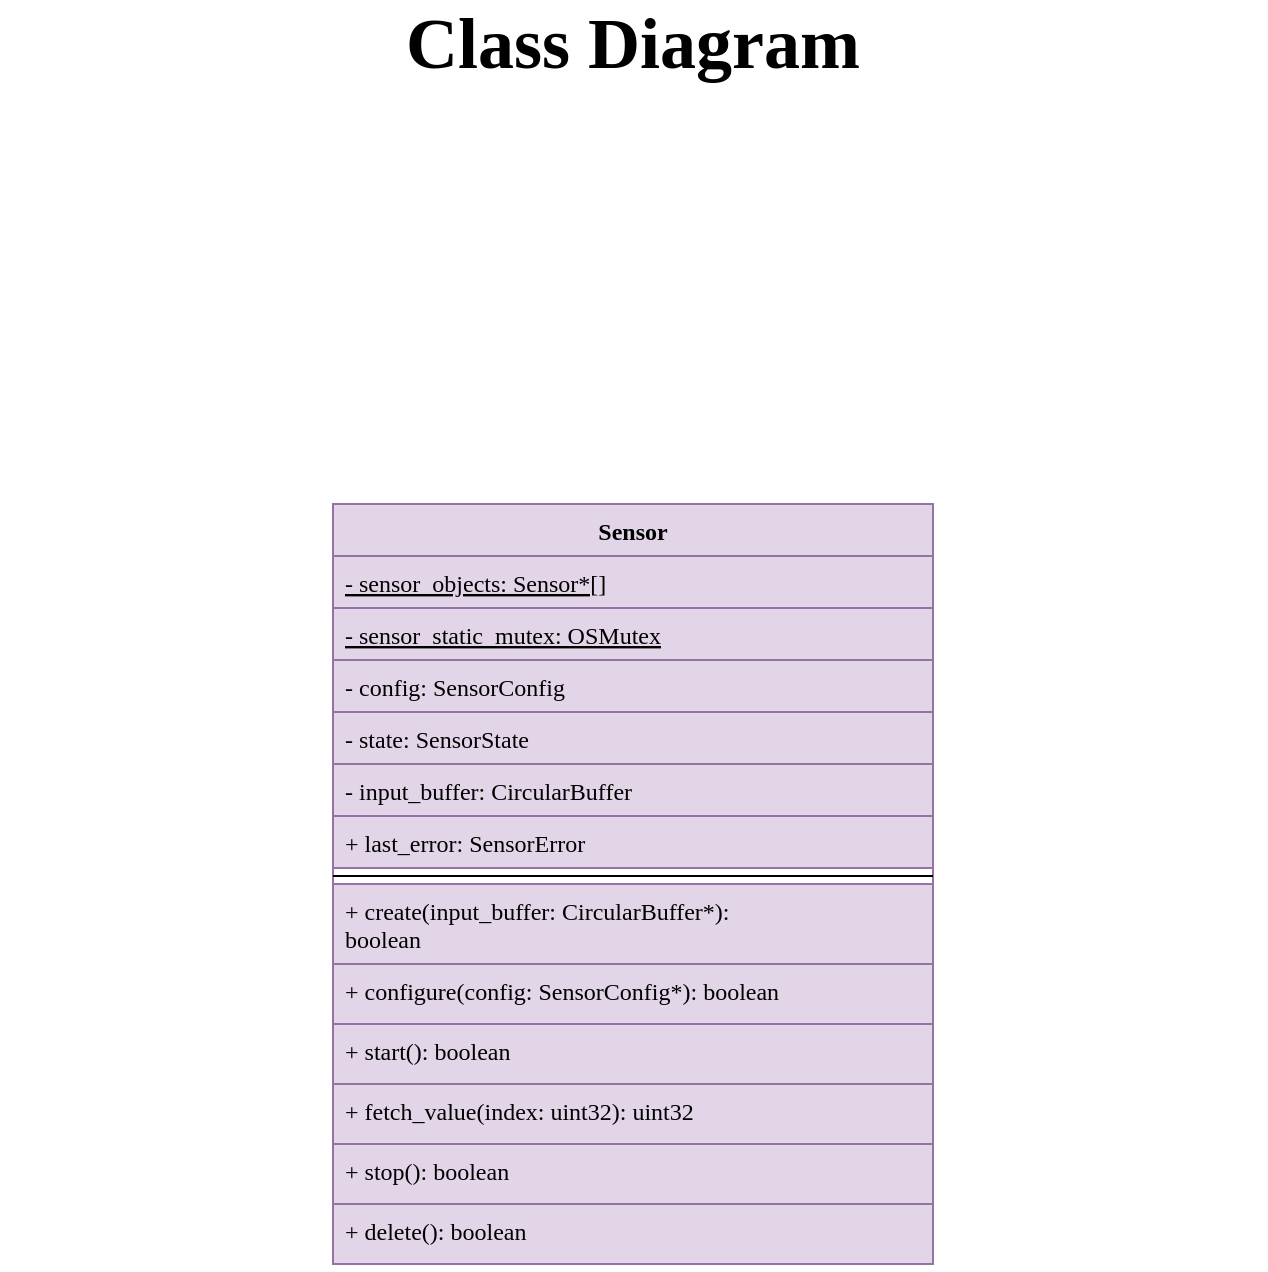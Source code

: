 <mxfile version="13.0.7" type="device"><diagram id="33SzdTp0CWMUpX57nA3J" name="Page-1"><mxGraphModel dx="1447" dy="1059" grid="1" gridSize="10" guides="1" tooltips="1" connect="1" arrows="1" fold="1" page="1" pageScale="1" pageWidth="827" pageHeight="1169" math="0" shadow="0"><root><mxCell id="0"/><mxCell id="1" parent="0"/><mxCell id="Dhdxwxn2ZVJL4eZts-RI-1" value="Class Diagram" style="text;html=1;strokeColor=none;fillColor=none;align=center;verticalAlign=middle;whiteSpace=wrap;rounded=0;fontFamily=Consolas;fontSize=36;fontStyle=1" parent="1" vertex="1"><mxGeometry x="510" y="30" width="633" height="20" as="geometry"/></mxCell><mxCell id="rwa4oANmuA_mRxkK6eBm-1" value="Sensor" style="swimlane;fontStyle=1;align=center;verticalAlign=top;childLayout=stackLayout;horizontal=1;startSize=26;horizontalStack=0;resizeParent=1;resizeParentMax=0;resizeLast=0;collapsible=1;marginBottom=0;fillColor=#e1d5e7;strokeColor=#9673a6;fontFamily=Consolas;" vertex="1" parent="1"><mxGeometry x="676.5" y="270" width="300" height="380" as="geometry"/></mxCell><mxCell id="rwa4oANmuA_mRxkK6eBm-2" value="- sensor_objects: Sensor*[]" style="text;strokeColor=#9673a6;fillColor=#e1d5e7;align=left;verticalAlign=top;spacingLeft=4;spacingRight=4;overflow=hidden;rotatable=0;points=[[0,0.5],[1,0.5]];portConstraint=eastwest;fontFamily=Consolas;fontStyle=4" vertex="1" parent="rwa4oANmuA_mRxkK6eBm-1"><mxGeometry y="26" width="300" height="26" as="geometry"/></mxCell><mxCell id="rwa4oANmuA_mRxkK6eBm-7" value="- sensor_static_mutex: OSMutex" style="text;strokeColor=#9673a6;fillColor=#e1d5e7;align=left;verticalAlign=top;spacingLeft=4;spacingRight=4;overflow=hidden;rotatable=0;points=[[0,0.5],[1,0.5]];portConstraint=eastwest;fontFamily=Consolas;fontStyle=4" vertex="1" parent="rwa4oANmuA_mRxkK6eBm-1"><mxGeometry y="52" width="300" height="26" as="geometry"/></mxCell><mxCell id="rwa4oANmuA_mRxkK6eBm-8" value="- config: SensorConfig" style="text;strokeColor=#9673a6;fillColor=#e1d5e7;align=left;verticalAlign=top;spacingLeft=4;spacingRight=4;overflow=hidden;rotatable=0;points=[[0,0.5],[1,0.5]];portConstraint=eastwest;fontFamily=Consolas;fontStyle=0" vertex="1" parent="rwa4oANmuA_mRxkK6eBm-1"><mxGeometry y="78" width="300" height="26" as="geometry"/></mxCell><mxCell id="rwa4oANmuA_mRxkK6eBm-5" value="- state: SensorState" style="text;strokeColor=#9673a6;fillColor=#e1d5e7;align=left;verticalAlign=top;spacingLeft=4;spacingRight=4;overflow=hidden;rotatable=0;points=[[0,0.5],[1,0.5]];portConstraint=eastwest;fontFamily=Consolas;fontStyle=0" vertex="1" parent="rwa4oANmuA_mRxkK6eBm-1"><mxGeometry y="104" width="300" height="26" as="geometry"/></mxCell><mxCell id="rwa4oANmuA_mRxkK6eBm-9" value="- input_buffer: CircularBuffer" style="text;strokeColor=#9673a6;fillColor=#e1d5e7;align=left;verticalAlign=top;spacingLeft=4;spacingRight=4;overflow=hidden;rotatable=0;points=[[0,0.5],[1,0.5]];portConstraint=eastwest;fontFamily=Consolas;fontStyle=0" vertex="1" parent="rwa4oANmuA_mRxkK6eBm-1"><mxGeometry y="130" width="300" height="26" as="geometry"/></mxCell><mxCell id="rwa4oANmuA_mRxkK6eBm-10" value="+ last_error: SensorError" style="text;strokeColor=#9673a6;fillColor=#e1d5e7;align=left;verticalAlign=top;spacingLeft=4;spacingRight=4;overflow=hidden;rotatable=0;points=[[0,0.5],[1,0.5]];portConstraint=eastwest;fontFamily=Consolas;fontStyle=0" vertex="1" parent="rwa4oANmuA_mRxkK6eBm-1"><mxGeometry y="156" width="300" height="26" as="geometry"/></mxCell><mxCell id="rwa4oANmuA_mRxkK6eBm-3" value="" style="line;strokeWidth=1;fillColor=none;align=left;verticalAlign=middle;spacingTop=-1;spacingLeft=3;spacingRight=3;rotatable=0;labelPosition=right;points=[];portConstraint=eastwest;fontFamily=Consolas;" vertex="1" parent="rwa4oANmuA_mRxkK6eBm-1"><mxGeometry y="182" width="300" height="8" as="geometry"/></mxCell><mxCell id="rwa4oANmuA_mRxkK6eBm-6" value="+ create(input_buffer: CircularBuffer*): &#10;boolean" style="text;strokeColor=#9673a6;fillColor=#e1d5e7;align=left;verticalAlign=top;spacingLeft=4;spacingRight=4;overflow=hidden;rotatable=0;points=[[0,0.5],[1,0.5]];portConstraint=eastwest;fontFamily=Consolas;" vertex="1" parent="rwa4oANmuA_mRxkK6eBm-1"><mxGeometry y="190" width="300" height="40" as="geometry"/></mxCell><mxCell id="rwa4oANmuA_mRxkK6eBm-4" value="+ configure(config: SensorConfig*): boolean" style="text;strokeColor=#9673a6;fillColor=#e1d5e7;align=left;verticalAlign=top;spacingLeft=4;spacingRight=4;overflow=hidden;rotatable=0;points=[[0,0.5],[1,0.5]];portConstraint=eastwest;fontFamily=Consolas;" vertex="1" parent="rwa4oANmuA_mRxkK6eBm-1"><mxGeometry y="230" width="300" height="30" as="geometry"/></mxCell><mxCell id="rwa4oANmuA_mRxkK6eBm-12" value="+ start(): boolean" style="text;strokeColor=#9673a6;fillColor=#e1d5e7;align=left;verticalAlign=top;spacingLeft=4;spacingRight=4;overflow=hidden;rotatable=0;points=[[0,0.5],[1,0.5]];portConstraint=eastwest;fontFamily=Consolas;" vertex="1" parent="rwa4oANmuA_mRxkK6eBm-1"><mxGeometry y="260" width="300" height="30" as="geometry"/></mxCell><mxCell id="rwa4oANmuA_mRxkK6eBm-11" value="+ fetch_value(index: uint32): uint32" style="text;strokeColor=#9673a6;fillColor=#e1d5e7;align=left;verticalAlign=top;spacingLeft=4;spacingRight=4;overflow=hidden;rotatable=0;points=[[0,0.5],[1,0.5]];portConstraint=eastwest;fontFamily=Consolas;" vertex="1" parent="rwa4oANmuA_mRxkK6eBm-1"><mxGeometry y="290" width="300" height="30" as="geometry"/></mxCell><mxCell id="rwa4oANmuA_mRxkK6eBm-13" value="+ stop(): boolean" style="text;strokeColor=#9673a6;fillColor=#e1d5e7;align=left;verticalAlign=top;spacingLeft=4;spacingRight=4;overflow=hidden;rotatable=0;points=[[0,0.5],[1,0.5]];portConstraint=eastwest;fontFamily=Consolas;" vertex="1" parent="rwa4oANmuA_mRxkK6eBm-1"><mxGeometry y="320" width="300" height="30" as="geometry"/></mxCell><mxCell id="rwa4oANmuA_mRxkK6eBm-14" value="+ delete(): boolean" style="text;strokeColor=#9673a6;fillColor=#e1d5e7;align=left;verticalAlign=top;spacingLeft=4;spacingRight=4;overflow=hidden;rotatable=0;points=[[0,0.5],[1,0.5]];portConstraint=eastwest;fontFamily=Consolas;" vertex="1" parent="rwa4oANmuA_mRxkK6eBm-1"><mxGeometry y="350" width="300" height="30" as="geometry"/></mxCell></root></mxGraphModel></diagram></mxfile>